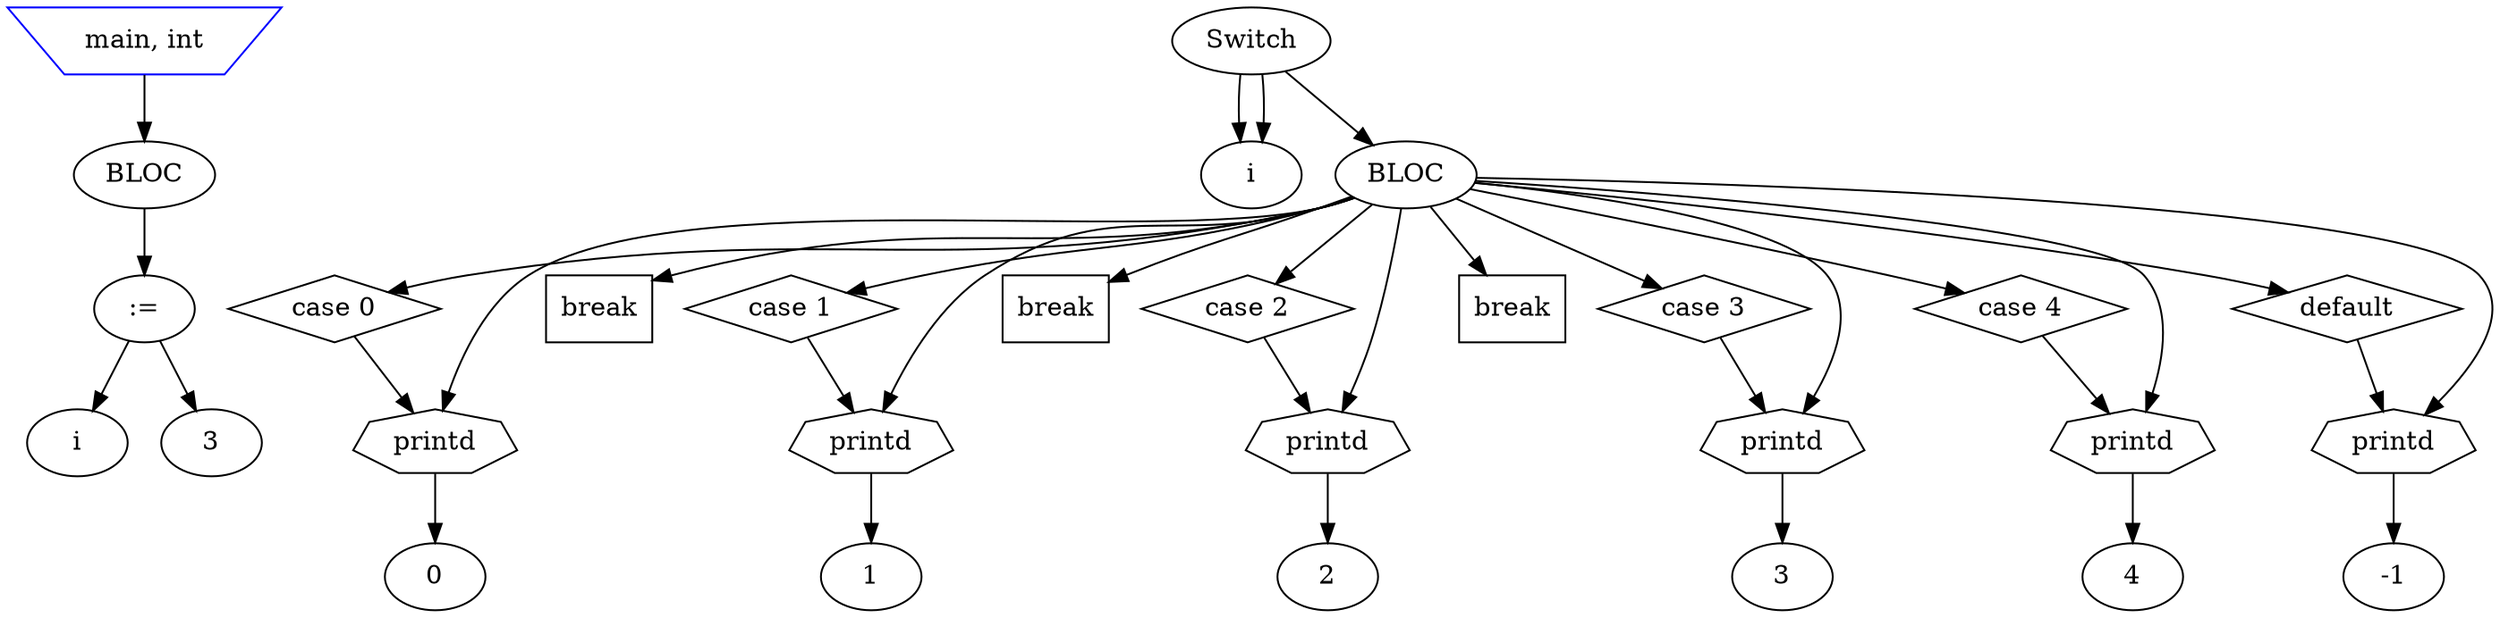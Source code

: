 digraph G {

node_0 [label="main, int" shape=invtrapezium color=blue];
node_1 [label="BLOC" shape=ellipse color=black];
node_2 [label=":=" shape=ellipse];
node_3 [label="i" shape=ellipse];
node_4 [label="3" shape=ellipse];
node_5 [label="Switch" shape=ellipse];
node_6 [label="i" shape=ellipse];
node_7 [label="BLOC" shape=ellipse color=black];
node_8 [label="case 0" shape=diamond];
node_9 [label="printd" shape=septagon];
node_10 [label="0" shape=ellipse];
node_11 [label="break" shape=box];
node_13 [label="case 1" shape=diamond];
node_14 [label="printd" shape=septagon];
node_15 [label="1" shape=ellipse];
node_16 [label="break" shape=box];
node_18 [label="case 2" shape=diamond];
node_19 [label="printd" shape=septagon];
node_20 [label="2" shape=ellipse];
node_21 [label="break" shape=box];
node_23 [label="case 3" shape=diamond];
node_24 [label="printd" shape=septagon];
node_25 [label="3" shape=ellipse];
node_26 [label="case 4" shape=diamond];
node_27 [label="printd" shape=septagon];
node_28 [label="4" shape=ellipse];
node_29 [label="default" shape=diamond];
node_30 [label="printd" shape=septagon];
node_31 [label="-1" shape=ellipse];

node_0 -> node_1
node_1 -> node_2
node_2 -> node_3
node_2 -> node_4
node_5 -> node_6
node_5 -> node_6
node_5 -> node_7
node_8 -> node_9
node_7 -> node_8
node_7 -> node_9
node_9 -> node_10
node_7 -> node_11
node_13 -> node_14
node_7 -> node_13
node_7 -> node_14
node_14 -> node_15
node_7 -> node_16
node_18 -> node_19
node_7 -> node_18
node_7 -> node_19
node_19 -> node_20
node_7 -> node_21
node_23 -> node_24
node_7 -> node_23
node_7 -> node_24
node_24 -> node_25
node_26 -> node_27
node_7 -> node_26
node_7 -> node_27
node_27 -> node_28
node_29 -> node_30
node_7 -> node_29
node_7 -> node_30
node_30 -> node_31
}